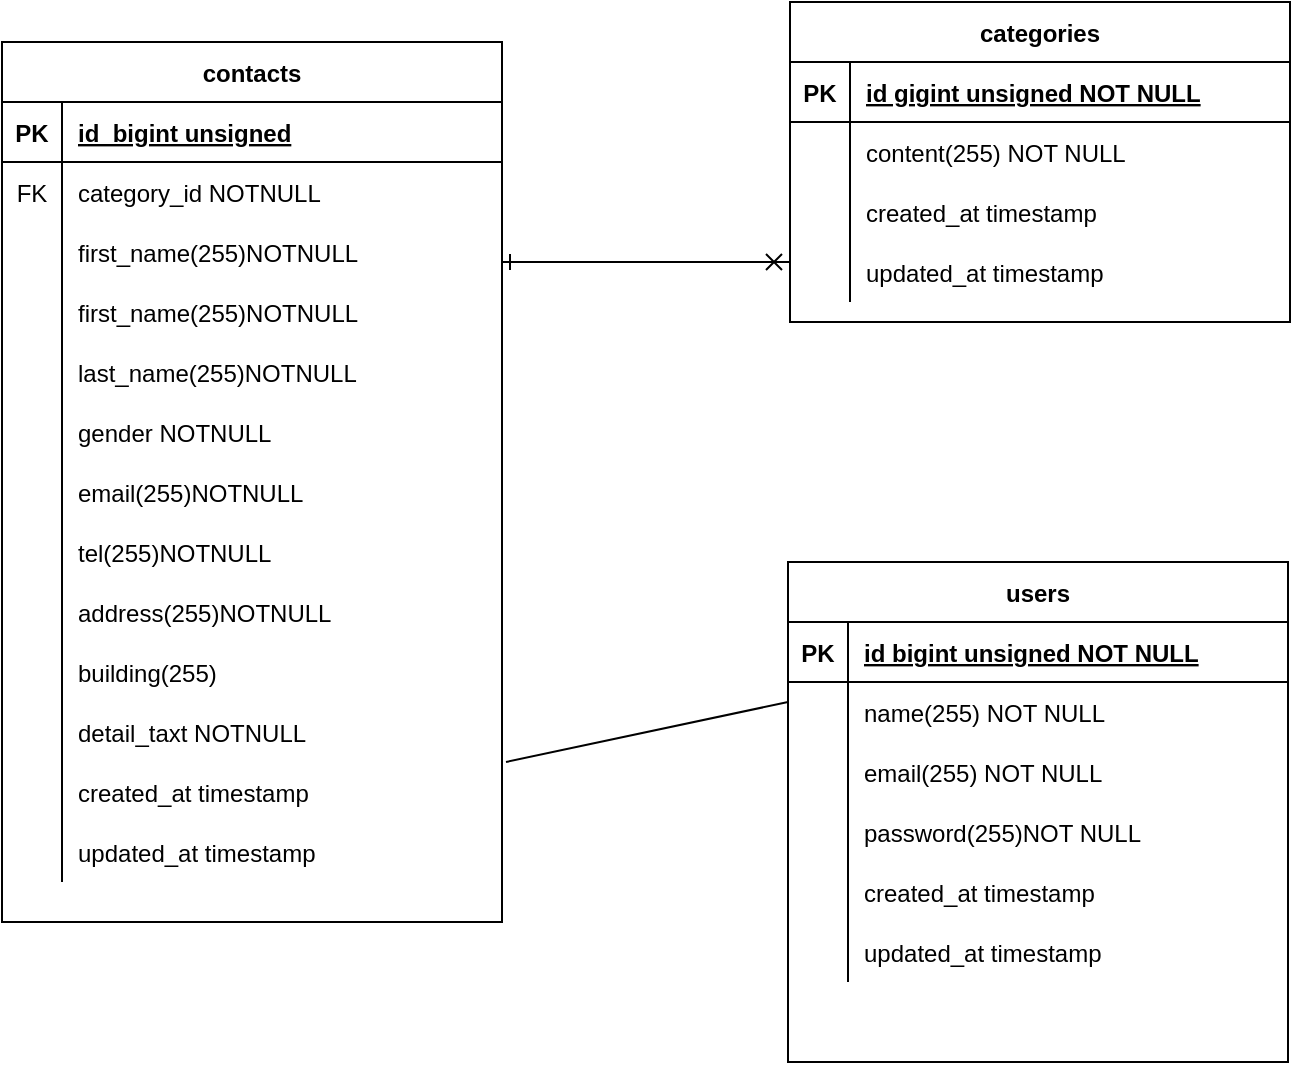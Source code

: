 <mxfile version="28.0.6">
  <diagram name="Page-1" id="UKOHu-30KzJUkYL9TLfJ">
    <mxGraphModel dx="974" dy="418" grid="1" gridSize="10" guides="1" tooltips="1" connect="1" arrows="1" fold="1" page="1" pageScale="1" pageWidth="827" pageHeight="1169" math="0" shadow="0">
      <root>
        <mxCell id="0" />
        <mxCell id="1" parent="0" />
        <mxCell id="BQgfmSkrHwenKH74VNYP-1" value="" style="edgeStyle=entityRelationEdgeStyle;endArrow=cross;startArrow=ERone;endFill=0;startFill=0;rounded=0;" parent="1" edge="1">
          <mxGeometry width="100" height="100" relative="1" as="geometry">
            <mxPoint x="270" y="150" as="sourcePoint" />
            <mxPoint x="414" y="150" as="targetPoint" />
          </mxGeometry>
        </mxCell>
        <mxCell id="BQgfmSkrHwenKH74VNYP-3" value="categories" style="shape=table;startSize=30;container=1;collapsible=1;childLayout=tableLayout;fixedRows=1;rowLines=0;fontStyle=1;align=center;resizeLast=1;" parent="1" vertex="1">
          <mxGeometry x="414" y="20" width="250" height="160" as="geometry" />
        </mxCell>
        <mxCell id="BQgfmSkrHwenKH74VNYP-4" value="" style="shape=partialRectangle;collapsible=0;dropTarget=0;pointerEvents=0;fillColor=none;points=[[0,0.5],[1,0.5]];portConstraint=eastwest;top=0;left=0;right=0;bottom=1;" parent="BQgfmSkrHwenKH74VNYP-3" vertex="1">
          <mxGeometry y="30" width="250" height="30" as="geometry" />
        </mxCell>
        <mxCell id="BQgfmSkrHwenKH74VNYP-5" value="PK" style="shape=partialRectangle;overflow=hidden;connectable=0;fillColor=none;top=0;left=0;bottom=0;right=0;fontStyle=1;" parent="BQgfmSkrHwenKH74VNYP-4" vertex="1">
          <mxGeometry width="30" height="30" as="geometry">
            <mxRectangle width="30" height="30" as="alternateBounds" />
          </mxGeometry>
        </mxCell>
        <mxCell id="BQgfmSkrHwenKH74VNYP-6" value="id gigint unsigned NOT NULL " style="shape=partialRectangle;overflow=hidden;connectable=0;fillColor=none;top=0;left=0;bottom=0;right=0;align=left;spacingLeft=6;fontStyle=5;" parent="BQgfmSkrHwenKH74VNYP-4" vertex="1">
          <mxGeometry x="30" width="220" height="30" as="geometry">
            <mxRectangle width="220" height="30" as="alternateBounds" />
          </mxGeometry>
        </mxCell>
        <mxCell id="BQgfmSkrHwenKH74VNYP-7" value="" style="shape=partialRectangle;collapsible=0;dropTarget=0;pointerEvents=0;fillColor=none;points=[[0,0.5],[1,0.5]];portConstraint=eastwest;top=0;left=0;right=0;bottom=0;" parent="BQgfmSkrHwenKH74VNYP-3" vertex="1">
          <mxGeometry y="60" width="250" height="30" as="geometry" />
        </mxCell>
        <mxCell id="BQgfmSkrHwenKH74VNYP-8" value="" style="shape=partialRectangle;overflow=hidden;connectable=0;fillColor=none;top=0;left=0;bottom=0;right=0;" parent="BQgfmSkrHwenKH74VNYP-7" vertex="1">
          <mxGeometry width="30" height="30" as="geometry">
            <mxRectangle width="30" height="30" as="alternateBounds" />
          </mxGeometry>
        </mxCell>
        <mxCell id="BQgfmSkrHwenKH74VNYP-9" value="content(255) NOT NULL" style="shape=partialRectangle;overflow=hidden;connectable=0;fillColor=none;top=0;left=0;bottom=0;right=0;align=left;spacingLeft=6;" parent="BQgfmSkrHwenKH74VNYP-7" vertex="1">
          <mxGeometry x="30" width="220" height="30" as="geometry">
            <mxRectangle width="220" height="30" as="alternateBounds" />
          </mxGeometry>
        </mxCell>
        <mxCell id="BQgfmSkrHwenKH74VNYP-10" value="" style="shape=partialRectangle;collapsible=0;dropTarget=0;pointerEvents=0;fillColor=none;points=[[0,0.5],[1,0.5]];portConstraint=eastwest;top=0;left=0;right=0;bottom=0;" parent="BQgfmSkrHwenKH74VNYP-3" vertex="1">
          <mxGeometry y="90" width="250" height="30" as="geometry" />
        </mxCell>
        <mxCell id="BQgfmSkrHwenKH74VNYP-11" value="" style="shape=partialRectangle;overflow=hidden;connectable=0;fillColor=none;top=0;left=0;bottom=0;right=0;" parent="BQgfmSkrHwenKH74VNYP-10" vertex="1">
          <mxGeometry width="30" height="30" as="geometry">
            <mxRectangle width="30" height="30" as="alternateBounds" />
          </mxGeometry>
        </mxCell>
        <mxCell id="BQgfmSkrHwenKH74VNYP-12" value="created_at timestamp" style="shape=partialRectangle;overflow=hidden;connectable=0;fillColor=none;top=0;left=0;bottom=0;right=0;align=left;spacingLeft=6;" parent="BQgfmSkrHwenKH74VNYP-10" vertex="1">
          <mxGeometry x="30" width="220" height="30" as="geometry">
            <mxRectangle width="220" height="30" as="alternateBounds" />
          </mxGeometry>
        </mxCell>
        <mxCell id="BQgfmSkrHwenKH74VNYP-76" style="shape=partialRectangle;collapsible=0;dropTarget=0;pointerEvents=0;fillColor=none;points=[[0,0.5],[1,0.5]];portConstraint=eastwest;top=0;left=0;right=0;bottom=0;" parent="BQgfmSkrHwenKH74VNYP-3" vertex="1">
          <mxGeometry y="120" width="250" height="30" as="geometry" />
        </mxCell>
        <mxCell id="BQgfmSkrHwenKH74VNYP-77" style="shape=partialRectangle;overflow=hidden;connectable=0;fillColor=none;top=0;left=0;bottom=0;right=0;" parent="BQgfmSkrHwenKH74VNYP-76" vertex="1">
          <mxGeometry width="30" height="30" as="geometry">
            <mxRectangle width="30" height="30" as="alternateBounds" />
          </mxGeometry>
        </mxCell>
        <mxCell id="BQgfmSkrHwenKH74VNYP-78" value="updated_at timestamp" style="shape=partialRectangle;overflow=hidden;connectable=0;fillColor=none;top=0;left=0;bottom=0;right=0;align=left;spacingLeft=6;" parent="BQgfmSkrHwenKH74VNYP-76" vertex="1">
          <mxGeometry x="30" width="220" height="30" as="geometry">
            <mxRectangle width="220" height="30" as="alternateBounds" />
          </mxGeometry>
        </mxCell>
        <mxCell id="BQgfmSkrHwenKH74VNYP-13" value="users" style="shape=table;startSize=30;container=1;collapsible=1;childLayout=tableLayout;fixedRows=1;rowLines=0;fontStyle=1;align=center;resizeLast=1;" parent="1" vertex="1">
          <mxGeometry x="413" y="300" width="250" height="250" as="geometry" />
        </mxCell>
        <mxCell id="BQgfmSkrHwenKH74VNYP-14" value="" style="shape=partialRectangle;collapsible=0;dropTarget=0;pointerEvents=0;fillColor=none;points=[[0,0.5],[1,0.5]];portConstraint=eastwest;top=0;left=0;right=0;bottom=1;" parent="BQgfmSkrHwenKH74VNYP-13" vertex="1">
          <mxGeometry y="30" width="250" height="30" as="geometry" />
        </mxCell>
        <mxCell id="BQgfmSkrHwenKH74VNYP-15" value="PK" style="shape=partialRectangle;overflow=hidden;connectable=0;fillColor=none;top=0;left=0;bottom=0;right=0;fontStyle=1;" parent="BQgfmSkrHwenKH74VNYP-14" vertex="1">
          <mxGeometry width="30" height="30" as="geometry">
            <mxRectangle width="30" height="30" as="alternateBounds" />
          </mxGeometry>
        </mxCell>
        <mxCell id="BQgfmSkrHwenKH74VNYP-16" value="id bigint unsigned NOT NULL " style="shape=partialRectangle;overflow=hidden;connectable=0;fillColor=none;top=0;left=0;bottom=0;right=0;align=left;spacingLeft=6;fontStyle=5;" parent="BQgfmSkrHwenKH74VNYP-14" vertex="1">
          <mxGeometry x="30" width="220" height="30" as="geometry">
            <mxRectangle width="220" height="30" as="alternateBounds" />
          </mxGeometry>
        </mxCell>
        <mxCell id="BQgfmSkrHwenKH74VNYP-17" value="" style="shape=partialRectangle;collapsible=0;dropTarget=0;pointerEvents=0;fillColor=none;points=[[0,0.5],[1,0.5]];portConstraint=eastwest;top=0;left=0;right=0;bottom=0;" parent="BQgfmSkrHwenKH74VNYP-13" vertex="1">
          <mxGeometry y="60" width="250" height="30" as="geometry" />
        </mxCell>
        <mxCell id="BQgfmSkrHwenKH74VNYP-18" value="" style="shape=partialRectangle;overflow=hidden;connectable=0;fillColor=none;top=0;left=0;bottom=0;right=0;" parent="BQgfmSkrHwenKH74VNYP-17" vertex="1">
          <mxGeometry width="30" height="30" as="geometry">
            <mxRectangle width="30" height="30" as="alternateBounds" />
          </mxGeometry>
        </mxCell>
        <mxCell id="BQgfmSkrHwenKH74VNYP-19" value="name(255) NOT NULL" style="shape=partialRectangle;overflow=hidden;connectable=0;fillColor=none;top=0;left=0;bottom=0;right=0;align=left;spacingLeft=6;" parent="BQgfmSkrHwenKH74VNYP-17" vertex="1">
          <mxGeometry x="30" width="220" height="30" as="geometry">
            <mxRectangle width="220" height="30" as="alternateBounds" />
          </mxGeometry>
        </mxCell>
        <mxCell id="BQgfmSkrHwenKH74VNYP-20" value="" style="shape=partialRectangle;collapsible=0;dropTarget=0;pointerEvents=0;fillColor=none;points=[[0,0.5],[1,0.5]];portConstraint=eastwest;top=0;left=0;right=0;bottom=0;" parent="BQgfmSkrHwenKH74VNYP-13" vertex="1">
          <mxGeometry y="90" width="250" height="30" as="geometry" />
        </mxCell>
        <mxCell id="BQgfmSkrHwenKH74VNYP-21" value="" style="shape=partialRectangle;overflow=hidden;connectable=0;fillColor=none;top=0;left=0;bottom=0;right=0;" parent="BQgfmSkrHwenKH74VNYP-20" vertex="1">
          <mxGeometry width="30" height="30" as="geometry">
            <mxRectangle width="30" height="30" as="alternateBounds" />
          </mxGeometry>
        </mxCell>
        <mxCell id="BQgfmSkrHwenKH74VNYP-22" value="email(255) NOT NULL" style="shape=partialRectangle;overflow=hidden;connectable=0;fillColor=none;top=0;left=0;bottom=0;right=0;align=left;spacingLeft=6;" parent="BQgfmSkrHwenKH74VNYP-20" vertex="1">
          <mxGeometry x="30" width="220" height="30" as="geometry">
            <mxRectangle width="220" height="30" as="alternateBounds" />
          </mxGeometry>
        </mxCell>
        <mxCell id="BQgfmSkrHwenKH74VNYP-88" style="shape=partialRectangle;collapsible=0;dropTarget=0;pointerEvents=0;fillColor=none;points=[[0,0.5],[1,0.5]];portConstraint=eastwest;top=0;left=0;right=0;bottom=0;" parent="BQgfmSkrHwenKH74VNYP-13" vertex="1">
          <mxGeometry y="120" width="250" height="30" as="geometry" />
        </mxCell>
        <mxCell id="BQgfmSkrHwenKH74VNYP-89" style="shape=partialRectangle;overflow=hidden;connectable=0;fillColor=none;top=0;left=0;bottom=0;right=0;" parent="BQgfmSkrHwenKH74VNYP-88" vertex="1">
          <mxGeometry width="30" height="30" as="geometry">
            <mxRectangle width="30" height="30" as="alternateBounds" />
          </mxGeometry>
        </mxCell>
        <mxCell id="BQgfmSkrHwenKH74VNYP-90" value="password(255)NOT NULL" style="shape=partialRectangle;overflow=hidden;connectable=0;fillColor=none;top=0;left=0;bottom=0;right=0;align=left;spacingLeft=6;" parent="BQgfmSkrHwenKH74VNYP-88" vertex="1">
          <mxGeometry x="30" width="220" height="30" as="geometry">
            <mxRectangle width="220" height="30" as="alternateBounds" />
          </mxGeometry>
        </mxCell>
        <mxCell id="BQgfmSkrHwenKH74VNYP-85" style="shape=partialRectangle;collapsible=0;dropTarget=0;pointerEvents=0;fillColor=none;points=[[0,0.5],[1,0.5]];portConstraint=eastwest;top=0;left=0;right=0;bottom=0;" parent="BQgfmSkrHwenKH74VNYP-13" vertex="1">
          <mxGeometry y="150" width="250" height="30" as="geometry" />
        </mxCell>
        <mxCell id="BQgfmSkrHwenKH74VNYP-86" style="shape=partialRectangle;overflow=hidden;connectable=0;fillColor=none;top=0;left=0;bottom=0;right=0;" parent="BQgfmSkrHwenKH74VNYP-85" vertex="1">
          <mxGeometry width="30" height="30" as="geometry">
            <mxRectangle width="30" height="30" as="alternateBounds" />
          </mxGeometry>
        </mxCell>
        <mxCell id="BQgfmSkrHwenKH74VNYP-87" value="created_at timestamp" style="shape=partialRectangle;overflow=hidden;connectable=0;fillColor=none;top=0;left=0;bottom=0;right=0;align=left;spacingLeft=6;" parent="BQgfmSkrHwenKH74VNYP-85" vertex="1">
          <mxGeometry x="30" width="220" height="30" as="geometry">
            <mxRectangle width="220" height="30" as="alternateBounds" />
          </mxGeometry>
        </mxCell>
        <mxCell id="BQgfmSkrHwenKH74VNYP-82" style="shape=partialRectangle;collapsible=0;dropTarget=0;pointerEvents=0;fillColor=none;points=[[0,0.5],[1,0.5]];portConstraint=eastwest;top=0;left=0;right=0;bottom=0;" parent="BQgfmSkrHwenKH74VNYP-13" vertex="1">
          <mxGeometry y="180" width="250" height="30" as="geometry" />
        </mxCell>
        <mxCell id="BQgfmSkrHwenKH74VNYP-83" style="shape=partialRectangle;overflow=hidden;connectable=0;fillColor=none;top=0;left=0;bottom=0;right=0;" parent="BQgfmSkrHwenKH74VNYP-82" vertex="1">
          <mxGeometry width="30" height="30" as="geometry">
            <mxRectangle width="30" height="30" as="alternateBounds" />
          </mxGeometry>
        </mxCell>
        <mxCell id="BQgfmSkrHwenKH74VNYP-84" value="updated_at timestamp" style="shape=partialRectangle;overflow=hidden;connectable=0;fillColor=none;top=0;left=0;bottom=0;right=0;align=left;spacingLeft=6;" parent="BQgfmSkrHwenKH74VNYP-82" vertex="1">
          <mxGeometry x="30" width="220" height="30" as="geometry">
            <mxRectangle width="220" height="30" as="alternateBounds" />
          </mxGeometry>
        </mxCell>
        <mxCell id="BQgfmSkrHwenKH74VNYP-23" value="contacts" style="shape=table;startSize=30;container=1;collapsible=1;childLayout=tableLayout;fixedRows=1;rowLines=0;fontStyle=1;align=center;resizeLast=1;" parent="1" vertex="1">
          <mxGeometry x="20" y="40" width="250" height="440" as="geometry">
            <mxRectangle x="20" y="40" width="100" height="30" as="alternateBounds" />
          </mxGeometry>
        </mxCell>
        <mxCell id="BQgfmSkrHwenKH74VNYP-24" value="" style="shape=partialRectangle;collapsible=0;dropTarget=0;pointerEvents=0;fillColor=none;points=[[0,0.5],[1,0.5]];portConstraint=eastwest;top=0;left=0;right=0;bottom=1;" parent="BQgfmSkrHwenKH74VNYP-23" vertex="1">
          <mxGeometry y="30" width="250" height="30" as="geometry" />
        </mxCell>
        <mxCell id="BQgfmSkrHwenKH74VNYP-25" value="PK" style="shape=partialRectangle;overflow=hidden;connectable=0;fillColor=none;top=0;left=0;bottom=0;right=0;fontStyle=1;" parent="BQgfmSkrHwenKH74VNYP-24" vertex="1">
          <mxGeometry width="30" height="30" as="geometry">
            <mxRectangle width="30" height="30" as="alternateBounds" />
          </mxGeometry>
        </mxCell>
        <mxCell id="BQgfmSkrHwenKH74VNYP-26" value="id_bigint unsigned" style="shape=partialRectangle;overflow=hidden;connectable=0;fillColor=none;top=0;left=0;bottom=0;right=0;align=left;spacingLeft=6;fontStyle=5;" parent="BQgfmSkrHwenKH74VNYP-24" vertex="1">
          <mxGeometry x="30" width="220" height="30" as="geometry">
            <mxRectangle width="220" height="30" as="alternateBounds" />
          </mxGeometry>
        </mxCell>
        <mxCell id="BQgfmSkrHwenKH74VNYP-39" style="shape=partialRectangle;collapsible=0;dropTarget=0;pointerEvents=0;fillColor=none;points=[[0,0.5],[1,0.5]];portConstraint=eastwest;top=0;left=0;right=0;bottom=0;" parent="BQgfmSkrHwenKH74VNYP-23" vertex="1">
          <mxGeometry y="60" width="250" height="30" as="geometry" />
        </mxCell>
        <mxCell id="BQgfmSkrHwenKH74VNYP-40" value="FK" style="shape=partialRectangle;overflow=hidden;connectable=0;fillColor=none;top=0;left=0;bottom=0;right=0;" parent="BQgfmSkrHwenKH74VNYP-39" vertex="1">
          <mxGeometry width="30" height="30" as="geometry">
            <mxRectangle width="30" height="30" as="alternateBounds" />
          </mxGeometry>
        </mxCell>
        <mxCell id="BQgfmSkrHwenKH74VNYP-41" value="category_id NOTNULL" style="shape=partialRectangle;overflow=hidden;connectable=0;fillColor=none;top=0;left=0;bottom=0;right=0;align=left;spacingLeft=6;" parent="BQgfmSkrHwenKH74VNYP-39" vertex="1">
          <mxGeometry x="30" width="220" height="30" as="geometry">
            <mxRectangle width="220" height="30" as="alternateBounds" />
          </mxGeometry>
        </mxCell>
        <mxCell id="BQgfmSkrHwenKH74VNYP-42" style="shape=partialRectangle;collapsible=0;dropTarget=0;pointerEvents=0;fillColor=none;points=[[0,0.5],[1,0.5]];portConstraint=eastwest;top=0;left=0;right=0;bottom=0;" parent="BQgfmSkrHwenKH74VNYP-23" vertex="1">
          <mxGeometry y="90" width="250" height="30" as="geometry" />
        </mxCell>
        <mxCell id="BQgfmSkrHwenKH74VNYP-43" style="shape=partialRectangle;overflow=hidden;connectable=0;fillColor=none;top=0;left=0;bottom=0;right=0;" parent="BQgfmSkrHwenKH74VNYP-42" vertex="1">
          <mxGeometry width="30" height="30" as="geometry">
            <mxRectangle width="30" height="30" as="alternateBounds" />
          </mxGeometry>
        </mxCell>
        <mxCell id="BQgfmSkrHwenKH74VNYP-44" value="first_name(255)NOTNULL" style="shape=partialRectangle;overflow=hidden;connectable=0;fillColor=none;top=0;left=0;bottom=0;right=0;align=left;spacingLeft=6;" parent="BQgfmSkrHwenKH74VNYP-42" vertex="1">
          <mxGeometry x="30" width="220" height="30" as="geometry">
            <mxRectangle width="220" height="30" as="alternateBounds" />
          </mxGeometry>
        </mxCell>
        <mxCell id="BQgfmSkrHwenKH74VNYP-102" style="shape=partialRectangle;collapsible=0;dropTarget=0;pointerEvents=0;fillColor=none;points=[[0,0.5],[1,0.5]];portConstraint=eastwest;top=0;left=0;right=0;bottom=0;" parent="BQgfmSkrHwenKH74VNYP-23" vertex="1">
          <mxGeometry y="120" width="250" height="30" as="geometry" />
        </mxCell>
        <mxCell id="BQgfmSkrHwenKH74VNYP-103" style="shape=partialRectangle;overflow=hidden;connectable=0;fillColor=none;top=0;left=0;bottom=0;right=0;" parent="BQgfmSkrHwenKH74VNYP-102" vertex="1">
          <mxGeometry width="30" height="30" as="geometry">
            <mxRectangle width="30" height="30" as="alternateBounds" />
          </mxGeometry>
        </mxCell>
        <mxCell id="BQgfmSkrHwenKH74VNYP-104" value="first_name(255)NOTNULL" style="shape=partialRectangle;overflow=hidden;connectable=0;fillColor=none;top=0;left=0;bottom=0;right=0;align=left;spacingLeft=6;" parent="BQgfmSkrHwenKH74VNYP-102" vertex="1">
          <mxGeometry x="30" width="220" height="30" as="geometry">
            <mxRectangle width="220" height="30" as="alternateBounds" />
          </mxGeometry>
        </mxCell>
        <mxCell id="BQgfmSkrHwenKH74VNYP-45" style="shape=partialRectangle;collapsible=0;dropTarget=0;pointerEvents=0;fillColor=none;points=[[0,0.5],[1,0.5]];portConstraint=eastwest;top=0;left=0;right=0;bottom=0;" parent="BQgfmSkrHwenKH74VNYP-23" vertex="1">
          <mxGeometry y="150" width="250" height="30" as="geometry" />
        </mxCell>
        <mxCell id="BQgfmSkrHwenKH74VNYP-46" style="shape=partialRectangle;overflow=hidden;connectable=0;fillColor=none;top=0;left=0;bottom=0;right=0;" parent="BQgfmSkrHwenKH74VNYP-45" vertex="1">
          <mxGeometry width="30" height="30" as="geometry">
            <mxRectangle width="30" height="30" as="alternateBounds" />
          </mxGeometry>
        </mxCell>
        <mxCell id="BQgfmSkrHwenKH74VNYP-47" value="last_name(255)NOTNULL" style="shape=partialRectangle;overflow=hidden;connectable=0;fillColor=none;top=0;left=0;bottom=0;right=0;align=left;spacingLeft=6;" parent="BQgfmSkrHwenKH74VNYP-45" vertex="1">
          <mxGeometry x="30" width="220" height="30" as="geometry">
            <mxRectangle width="220" height="30" as="alternateBounds" />
          </mxGeometry>
        </mxCell>
        <mxCell id="BQgfmSkrHwenKH74VNYP-52" style="shape=partialRectangle;collapsible=0;dropTarget=0;pointerEvents=0;fillColor=none;points=[[0,0.5],[1,0.5]];portConstraint=eastwest;top=0;left=0;right=0;bottom=0;" parent="BQgfmSkrHwenKH74VNYP-23" vertex="1">
          <mxGeometry y="180" width="250" height="30" as="geometry" />
        </mxCell>
        <mxCell id="BQgfmSkrHwenKH74VNYP-53" style="shape=partialRectangle;overflow=hidden;connectable=0;fillColor=none;top=0;left=0;bottom=0;right=0;" parent="BQgfmSkrHwenKH74VNYP-52" vertex="1">
          <mxGeometry width="30" height="30" as="geometry">
            <mxRectangle width="30" height="30" as="alternateBounds" />
          </mxGeometry>
        </mxCell>
        <mxCell id="BQgfmSkrHwenKH74VNYP-54" value="gender NOTNULL" style="shape=partialRectangle;overflow=hidden;connectable=0;fillColor=none;top=0;left=0;bottom=0;right=0;align=left;spacingLeft=6;" parent="BQgfmSkrHwenKH74VNYP-52" vertex="1">
          <mxGeometry x="30" width="220" height="30" as="geometry">
            <mxRectangle width="220" height="30" as="alternateBounds" />
          </mxGeometry>
        </mxCell>
        <mxCell id="BQgfmSkrHwenKH74VNYP-49" style="shape=partialRectangle;collapsible=0;dropTarget=0;pointerEvents=0;fillColor=none;points=[[0,0.5],[1,0.5]];portConstraint=eastwest;top=0;left=0;right=0;bottom=0;" parent="BQgfmSkrHwenKH74VNYP-23" vertex="1">
          <mxGeometry y="210" width="250" height="30" as="geometry" />
        </mxCell>
        <mxCell id="BQgfmSkrHwenKH74VNYP-50" style="shape=partialRectangle;overflow=hidden;connectable=0;fillColor=none;top=0;left=0;bottom=0;right=0;" parent="BQgfmSkrHwenKH74VNYP-49" vertex="1">
          <mxGeometry width="30" height="30" as="geometry">
            <mxRectangle width="30" height="30" as="alternateBounds" />
          </mxGeometry>
        </mxCell>
        <mxCell id="BQgfmSkrHwenKH74VNYP-51" value="email(255)NOTNULL" style="shape=partialRectangle;overflow=hidden;connectable=0;fillColor=none;top=0;left=0;bottom=0;right=0;align=left;spacingLeft=6;" parent="BQgfmSkrHwenKH74VNYP-49" vertex="1">
          <mxGeometry x="30" width="220" height="30" as="geometry">
            <mxRectangle width="220" height="30" as="alternateBounds" />
          </mxGeometry>
        </mxCell>
        <mxCell id="BQgfmSkrHwenKH74VNYP-61" style="shape=partialRectangle;collapsible=0;dropTarget=0;pointerEvents=0;fillColor=none;points=[[0,0.5],[1,0.5]];portConstraint=eastwest;top=0;left=0;right=0;bottom=0;" parent="BQgfmSkrHwenKH74VNYP-23" vertex="1">
          <mxGeometry y="240" width="250" height="30" as="geometry" />
        </mxCell>
        <mxCell id="BQgfmSkrHwenKH74VNYP-62" style="shape=partialRectangle;overflow=hidden;connectable=0;fillColor=none;top=0;left=0;bottom=0;right=0;" parent="BQgfmSkrHwenKH74VNYP-61" vertex="1">
          <mxGeometry width="30" height="30" as="geometry">
            <mxRectangle width="30" height="30" as="alternateBounds" />
          </mxGeometry>
        </mxCell>
        <mxCell id="BQgfmSkrHwenKH74VNYP-63" value="tel(255)NOTNULL" style="shape=partialRectangle;overflow=hidden;connectable=0;fillColor=none;top=0;left=0;bottom=0;right=0;align=left;spacingLeft=6;" parent="BQgfmSkrHwenKH74VNYP-61" vertex="1">
          <mxGeometry x="30" width="220" height="30" as="geometry">
            <mxRectangle width="220" height="30" as="alternateBounds" />
          </mxGeometry>
        </mxCell>
        <mxCell id="BQgfmSkrHwenKH74VNYP-58" style="shape=partialRectangle;collapsible=0;dropTarget=0;pointerEvents=0;fillColor=none;points=[[0,0.5],[1,0.5]];portConstraint=eastwest;top=0;left=0;right=0;bottom=0;" parent="BQgfmSkrHwenKH74VNYP-23" vertex="1">
          <mxGeometry y="270" width="250" height="30" as="geometry" />
        </mxCell>
        <mxCell id="BQgfmSkrHwenKH74VNYP-59" style="shape=partialRectangle;overflow=hidden;connectable=0;fillColor=none;top=0;left=0;bottom=0;right=0;" parent="BQgfmSkrHwenKH74VNYP-58" vertex="1">
          <mxGeometry width="30" height="30" as="geometry">
            <mxRectangle width="30" height="30" as="alternateBounds" />
          </mxGeometry>
        </mxCell>
        <mxCell id="BQgfmSkrHwenKH74VNYP-60" value="address(255)NOTNULL" style="shape=partialRectangle;overflow=hidden;connectable=0;fillColor=none;top=0;left=0;bottom=0;right=0;align=left;spacingLeft=6;" parent="BQgfmSkrHwenKH74VNYP-58" vertex="1">
          <mxGeometry x="30" width="220" height="30" as="geometry">
            <mxRectangle width="220" height="30" as="alternateBounds" />
          </mxGeometry>
        </mxCell>
        <mxCell id="BQgfmSkrHwenKH74VNYP-55" style="shape=partialRectangle;collapsible=0;dropTarget=0;pointerEvents=0;fillColor=none;points=[[0,0.5],[1,0.5]];portConstraint=eastwest;top=0;left=0;right=0;bottom=0;" parent="BQgfmSkrHwenKH74VNYP-23" vertex="1">
          <mxGeometry y="300" width="250" height="30" as="geometry" />
        </mxCell>
        <mxCell id="BQgfmSkrHwenKH74VNYP-56" style="shape=partialRectangle;overflow=hidden;connectable=0;fillColor=none;top=0;left=0;bottom=0;right=0;" parent="BQgfmSkrHwenKH74VNYP-55" vertex="1">
          <mxGeometry width="30" height="30" as="geometry">
            <mxRectangle width="30" height="30" as="alternateBounds" />
          </mxGeometry>
        </mxCell>
        <mxCell id="BQgfmSkrHwenKH74VNYP-57" value="building(255)" style="shape=partialRectangle;overflow=hidden;connectable=0;fillColor=none;top=0;left=0;bottom=0;right=0;align=left;spacingLeft=6;" parent="BQgfmSkrHwenKH74VNYP-55" vertex="1">
          <mxGeometry x="30" width="220" height="30" as="geometry">
            <mxRectangle width="220" height="30" as="alternateBounds" />
          </mxGeometry>
        </mxCell>
        <mxCell id="BQgfmSkrHwenKH74VNYP-67" style="shape=partialRectangle;collapsible=0;dropTarget=0;pointerEvents=0;fillColor=none;points=[[0,0.5],[1,0.5]];portConstraint=eastwest;top=0;left=0;right=0;bottom=0;" parent="BQgfmSkrHwenKH74VNYP-23" vertex="1">
          <mxGeometry y="330" width="250" height="30" as="geometry" />
        </mxCell>
        <mxCell id="BQgfmSkrHwenKH74VNYP-68" style="shape=partialRectangle;overflow=hidden;connectable=0;fillColor=none;top=0;left=0;bottom=0;right=0;" parent="BQgfmSkrHwenKH74VNYP-67" vertex="1">
          <mxGeometry width="30" height="30" as="geometry">
            <mxRectangle width="30" height="30" as="alternateBounds" />
          </mxGeometry>
        </mxCell>
        <mxCell id="BQgfmSkrHwenKH74VNYP-69" value="detail_taxt NOTNULL" style="shape=partialRectangle;overflow=hidden;connectable=0;fillColor=none;top=0;left=0;bottom=0;right=0;align=left;spacingLeft=6;" parent="BQgfmSkrHwenKH74VNYP-67" vertex="1">
          <mxGeometry x="30" width="220" height="30" as="geometry">
            <mxRectangle width="220" height="30" as="alternateBounds" />
          </mxGeometry>
        </mxCell>
        <mxCell id="BQgfmSkrHwenKH74VNYP-70" style="shape=partialRectangle;collapsible=0;dropTarget=0;pointerEvents=0;fillColor=none;points=[[0,0.5],[1,0.5]];portConstraint=eastwest;top=0;left=0;right=0;bottom=0;" parent="BQgfmSkrHwenKH74VNYP-23" vertex="1">
          <mxGeometry y="360" width="250" height="30" as="geometry" />
        </mxCell>
        <mxCell id="BQgfmSkrHwenKH74VNYP-71" style="shape=partialRectangle;overflow=hidden;connectable=0;fillColor=none;top=0;left=0;bottom=0;right=0;" parent="BQgfmSkrHwenKH74VNYP-70" vertex="1">
          <mxGeometry width="30" height="30" as="geometry">
            <mxRectangle width="30" height="30" as="alternateBounds" />
          </mxGeometry>
        </mxCell>
        <mxCell id="BQgfmSkrHwenKH74VNYP-72" value="created_at timestamp" style="shape=partialRectangle;overflow=hidden;connectable=0;fillColor=none;top=0;left=0;bottom=0;right=0;align=left;spacingLeft=6;" parent="BQgfmSkrHwenKH74VNYP-70" vertex="1">
          <mxGeometry x="30" width="220" height="30" as="geometry">
            <mxRectangle width="220" height="30" as="alternateBounds" />
          </mxGeometry>
        </mxCell>
        <mxCell id="BQgfmSkrHwenKH74VNYP-64" style="shape=partialRectangle;collapsible=0;dropTarget=0;pointerEvents=0;fillColor=none;points=[[0,0.5],[1,0.5]];portConstraint=eastwest;top=0;left=0;right=0;bottom=0;" parent="BQgfmSkrHwenKH74VNYP-23" vertex="1">
          <mxGeometry y="390" width="250" height="30" as="geometry" />
        </mxCell>
        <mxCell id="BQgfmSkrHwenKH74VNYP-65" style="shape=partialRectangle;overflow=hidden;connectable=0;fillColor=none;top=0;left=0;bottom=0;right=0;" parent="BQgfmSkrHwenKH74VNYP-64" vertex="1">
          <mxGeometry width="30" height="30" as="geometry">
            <mxRectangle width="30" height="30" as="alternateBounds" />
          </mxGeometry>
        </mxCell>
        <mxCell id="BQgfmSkrHwenKH74VNYP-66" value="updated_at timestamp" style="shape=partialRectangle;overflow=hidden;connectable=0;fillColor=none;top=0;left=0;bottom=0;right=0;align=left;spacingLeft=6;" parent="BQgfmSkrHwenKH74VNYP-64" vertex="1">
          <mxGeometry x="30" width="220" height="30" as="geometry">
            <mxRectangle width="220" height="30" as="alternateBounds" />
          </mxGeometry>
        </mxCell>
        <mxCell id="BQgfmSkrHwenKH74VNYP-101" style="edgeStyle=none;shape=wire;rounded=0;orthogonalLoop=1;jettySize=auto;html=1;exitX=1;exitY=0.5;exitDx=0;exitDy=0;entryX=-0.008;entryY=0.833;entryDx=0;entryDy=0;entryPerimeter=0;elbow=vertical;strokeColor=default;endArrow=none;endFill=0;startArrow=none;startFill=0;" parent="1" edge="1">
          <mxGeometry relative="1" as="geometry">
            <mxPoint x="272" y="400.01" as="sourcePoint" />
            <mxPoint x="413" y="370" as="targetPoint" />
          </mxGeometry>
        </mxCell>
      </root>
    </mxGraphModel>
  </diagram>
</mxfile>
